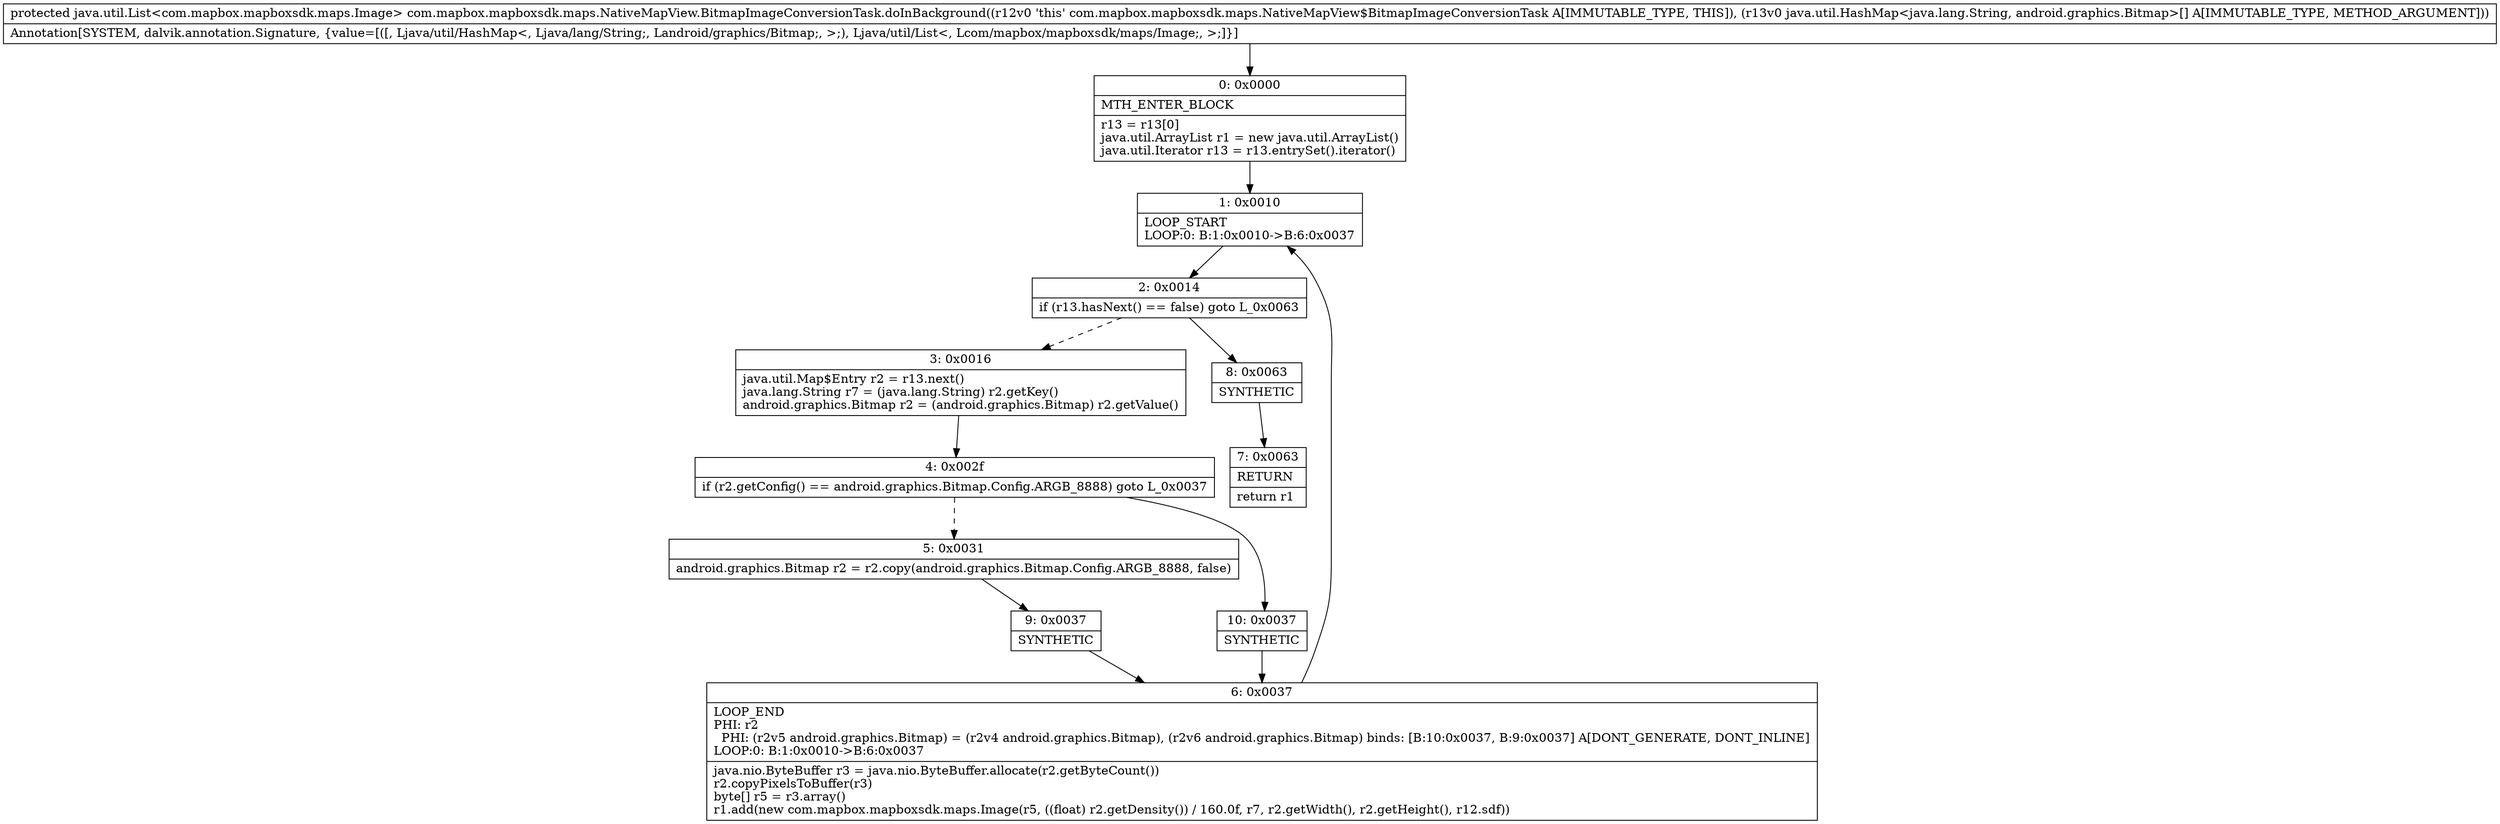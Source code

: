 digraph "CFG forcom.mapbox.mapboxsdk.maps.NativeMapView.BitmapImageConversionTask.doInBackground([Ljava\/util\/HashMap;)Ljava\/util\/List;" {
Node_0 [shape=record,label="{0\:\ 0x0000|MTH_ENTER_BLOCK\l|r13 = r13[0]\ljava.util.ArrayList r1 = new java.util.ArrayList()\ljava.util.Iterator r13 = r13.entrySet().iterator()\l}"];
Node_1 [shape=record,label="{1\:\ 0x0010|LOOP_START\lLOOP:0: B:1:0x0010\-\>B:6:0x0037\l}"];
Node_2 [shape=record,label="{2\:\ 0x0014|if (r13.hasNext() == false) goto L_0x0063\l}"];
Node_3 [shape=record,label="{3\:\ 0x0016|java.util.Map$Entry r2 = r13.next()\ljava.lang.String r7 = (java.lang.String) r2.getKey()\landroid.graphics.Bitmap r2 = (android.graphics.Bitmap) r2.getValue()\l}"];
Node_4 [shape=record,label="{4\:\ 0x002f|if (r2.getConfig() == android.graphics.Bitmap.Config.ARGB_8888) goto L_0x0037\l}"];
Node_5 [shape=record,label="{5\:\ 0x0031|android.graphics.Bitmap r2 = r2.copy(android.graphics.Bitmap.Config.ARGB_8888, false)\l}"];
Node_6 [shape=record,label="{6\:\ 0x0037|LOOP_END\lPHI: r2 \l  PHI: (r2v5 android.graphics.Bitmap) = (r2v4 android.graphics.Bitmap), (r2v6 android.graphics.Bitmap) binds: [B:10:0x0037, B:9:0x0037] A[DONT_GENERATE, DONT_INLINE]\lLOOP:0: B:1:0x0010\-\>B:6:0x0037\l|java.nio.ByteBuffer r3 = java.nio.ByteBuffer.allocate(r2.getByteCount())\lr2.copyPixelsToBuffer(r3)\lbyte[] r5 = r3.array()\lr1.add(new com.mapbox.mapboxsdk.maps.Image(r5, ((float) r2.getDensity()) \/ 160.0f, r7, r2.getWidth(), r2.getHeight(), r12.sdf))\l}"];
Node_7 [shape=record,label="{7\:\ 0x0063|RETURN\l|return r1\l}"];
Node_8 [shape=record,label="{8\:\ 0x0063|SYNTHETIC\l}"];
Node_9 [shape=record,label="{9\:\ 0x0037|SYNTHETIC\l}"];
Node_10 [shape=record,label="{10\:\ 0x0037|SYNTHETIC\l}"];
MethodNode[shape=record,label="{protected java.util.List\<com.mapbox.mapboxsdk.maps.Image\> com.mapbox.mapboxsdk.maps.NativeMapView.BitmapImageConversionTask.doInBackground((r12v0 'this' com.mapbox.mapboxsdk.maps.NativeMapView$BitmapImageConversionTask A[IMMUTABLE_TYPE, THIS]), (r13v0 java.util.HashMap\<java.lang.String, android.graphics.Bitmap\>[] A[IMMUTABLE_TYPE, METHOD_ARGUMENT]))  | Annotation[SYSTEM, dalvik.annotation.Signature, \{value=[([, Ljava\/util\/HashMap\<, Ljava\/lang\/String;, Landroid\/graphics\/Bitmap;, \>;), Ljava\/util\/List\<, Lcom\/mapbox\/mapboxsdk\/maps\/Image;, \>;]\}]\l}"];
MethodNode -> Node_0;
Node_0 -> Node_1;
Node_1 -> Node_2;
Node_2 -> Node_3[style=dashed];
Node_2 -> Node_8;
Node_3 -> Node_4;
Node_4 -> Node_5[style=dashed];
Node_4 -> Node_10;
Node_5 -> Node_9;
Node_6 -> Node_1;
Node_8 -> Node_7;
Node_9 -> Node_6;
Node_10 -> Node_6;
}

